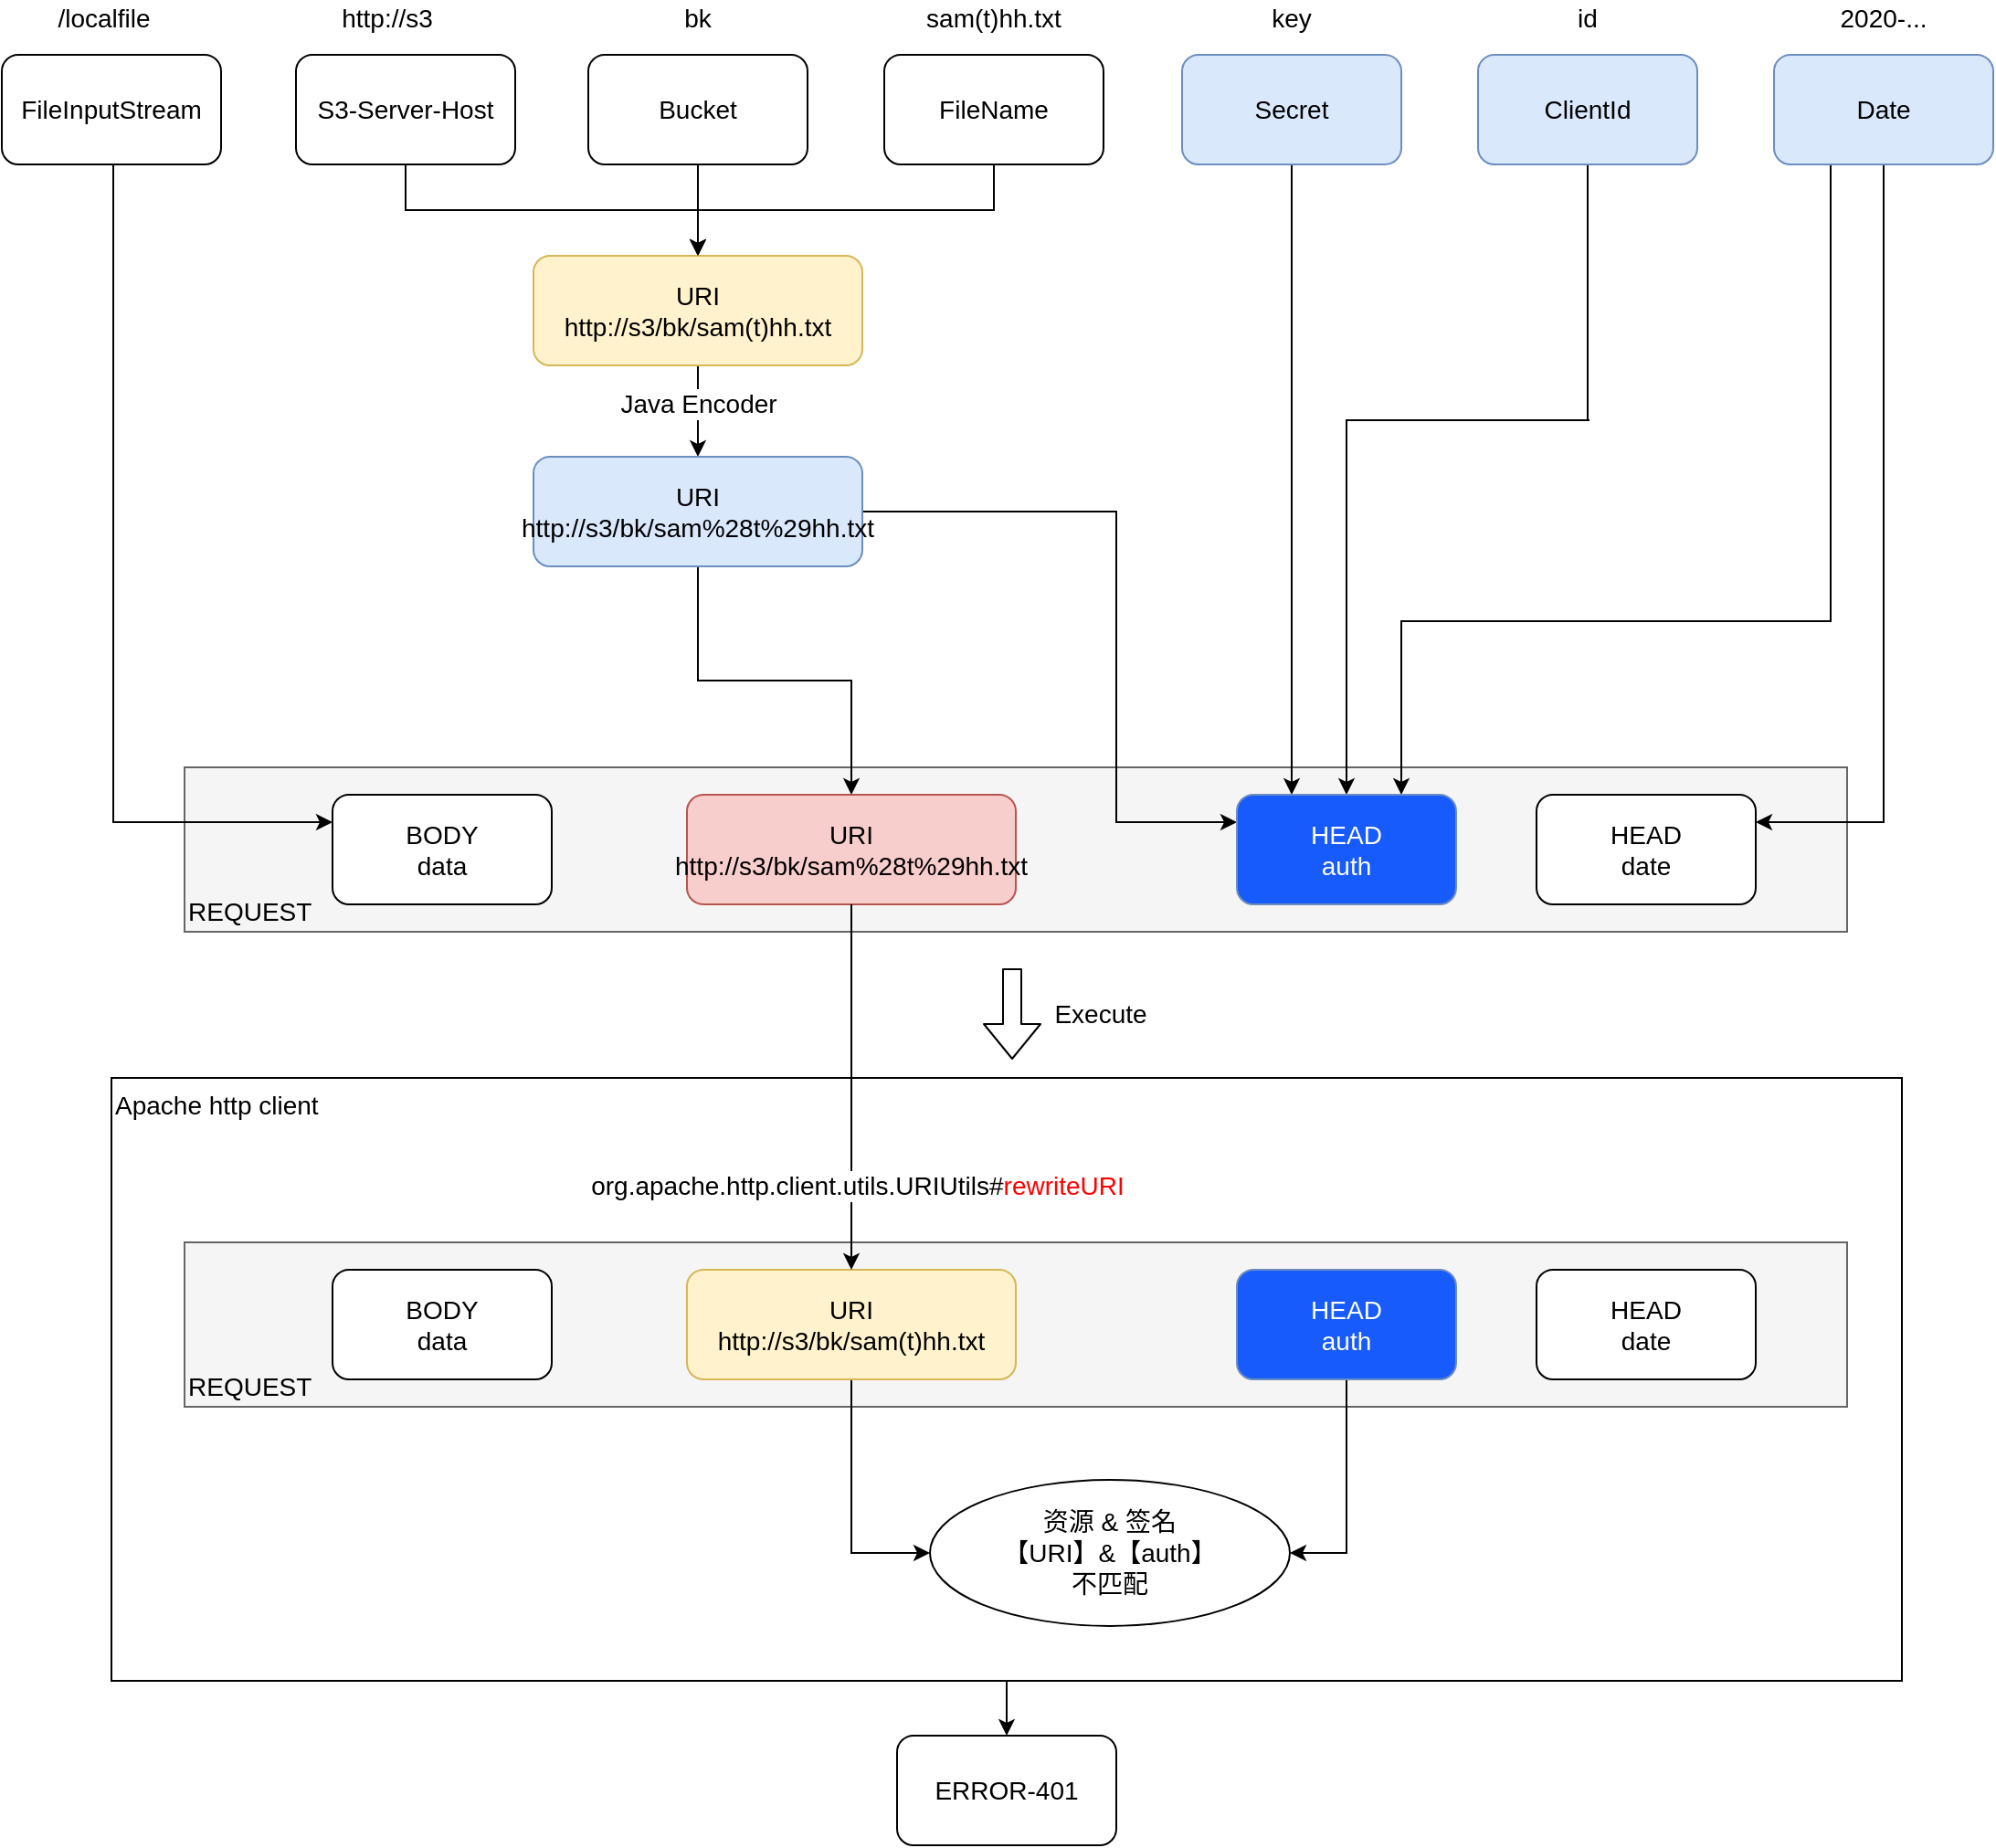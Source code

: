 <mxfile version="11.1.4" type="device"><diagram id="VpIL2xg5wXxVqDhZMNsz" name="第 1 页"><mxGraphModel dx="1773" dy="682" grid="1" gridSize="10" guides="1" tooltips="1" connect="1" arrows="1" fold="1" page="1" pageScale="1" pageWidth="827" pageHeight="1169" math="0" shadow="0"><root><mxCell id="0"/><mxCell id="1" parent="0"/><mxCell id="QSvrq7b1ClCpJdd-MRnI-1" value="" style="edgeStyle=orthogonalEdgeStyle;rounded=0;html=1;exitX=0.5;exitY=1;entryX=0.5;entryY=0;endArrow=classic;endFill=1;jettySize=auto;orthogonalLoop=1;fontSize=14;fontColor=#000000;align=center;" edge="1" parent="1" source="QSvrq7b1ClCpJdd-MRnI-2" target="QSvrq7b1ClCpJdd-MRnI-46"><mxGeometry relative="1" as="geometry"/></mxCell><mxCell id="QSvrq7b1ClCpJdd-MRnI-2" value="&lt;div style=&quot;text-align: left&quot;&gt;&lt;font style=&quot;font-size: 14px;&quot;&gt;Apache http client&lt;/font&gt;&lt;br&gt;&lt;/div&gt;" style="rounded=0;whiteSpace=wrap;html=1;align=left;verticalAlign=top;fontSize=14;" vertex="1" parent="1"><mxGeometry x="-190" y="630" width="980" height="330" as="geometry"/></mxCell><mxCell id="QSvrq7b1ClCpJdd-MRnI-3" value="&lt;div style=&quot;text-align: left&quot;&gt;REQUEST&lt;/div&gt;" style="rounded=0;whiteSpace=wrap;html=1;align=left;verticalAlign=bottom;fillColor=#f5f5f5;strokeColor=#666666;fontSize=14;" vertex="1" parent="1"><mxGeometry x="-150" y="460" width="910" height="90" as="geometry"/></mxCell><mxCell id="QSvrq7b1ClCpJdd-MRnI-4" value="" style="edgeStyle=orthogonalEdgeStyle;rounded=0;html=1;exitX=0.5;exitY=1;entryX=0;entryY=0.25;endArrow=classic;endFill=1;jettySize=auto;orthogonalLoop=1;align=center;fontSize=14;" edge="1" parent="1" source="QSvrq7b1ClCpJdd-MRnI-5" target="QSvrq7b1ClCpJdd-MRnI-32"><mxGeometry relative="1" as="geometry"><Array as="points"><mxPoint x="-189" y="490"/></Array></mxGeometry></mxCell><mxCell id="QSvrq7b1ClCpJdd-MRnI-5" value="FileInputStream" style="rounded=1;whiteSpace=wrap;html=1;align=center;fontSize=14;" vertex="1" parent="1"><mxGeometry x="-250" y="70" width="120" height="60" as="geometry"/></mxCell><mxCell id="QSvrq7b1ClCpJdd-MRnI-6" value="" style="edgeStyle=orthogonalEdgeStyle;rounded=0;html=1;exitX=0.5;exitY=1;entryX=1;entryY=0.25;endArrow=classic;endFill=1;jettySize=auto;orthogonalLoop=1;align=center;fontSize=14;" edge="1" parent="1" source="QSvrq7b1ClCpJdd-MRnI-8" target="QSvrq7b1ClCpJdd-MRnI-33"><mxGeometry relative="1" as="geometry"><Array as="points"><mxPoint x="780" y="490"/></Array></mxGeometry></mxCell><mxCell id="QSvrq7b1ClCpJdd-MRnI-7" value="" style="edgeStyle=orthogonalEdgeStyle;rounded=0;html=1;exitX=0.25;exitY=1;entryX=0.75;entryY=0;endArrow=classic;endFill=1;jettySize=auto;orthogonalLoop=1;align=center;fontSize=14;" edge="1" parent="1" source="QSvrq7b1ClCpJdd-MRnI-8" target="QSvrq7b1ClCpJdd-MRnI-34"><mxGeometry relative="1" as="geometry"><Array as="points"><mxPoint x="751" y="380"/><mxPoint x="516" y="380"/></Array></mxGeometry></mxCell><mxCell id="QSvrq7b1ClCpJdd-MRnI-8" value="Date" style="rounded=1;whiteSpace=wrap;html=1;align=center;fillColor=#dae8fc;strokeColor=#6c8ebf;fontSize=14;" vertex="1" parent="1"><mxGeometry x="720" y="70" width="120" height="60" as="geometry"/></mxCell><mxCell id="QSvrq7b1ClCpJdd-MRnI-9" value="" style="edgeStyle=orthogonalEdgeStyle;rounded=0;html=1;exitX=0.5;exitY=1;entryX=0.25;entryY=0;endArrow=classic;endFill=1;jettySize=auto;orthogonalLoop=1;align=center;fontSize=14;" edge="1" parent="1" source="QSvrq7b1ClCpJdd-MRnI-10" target="QSvrq7b1ClCpJdd-MRnI-34"><mxGeometry relative="1" as="geometry"><Array as="points"><mxPoint x="456" y="350"/><mxPoint x="456" y="350"/></Array></mxGeometry></mxCell><mxCell id="QSvrq7b1ClCpJdd-MRnI-10" value="Secret" style="rounded=1;whiteSpace=wrap;html=1;align=center;fillColor=#dae8fc;strokeColor=#6c8ebf;fontSize=14;" vertex="1" parent="1"><mxGeometry x="396" y="70" width="120" height="60" as="geometry"/></mxCell><mxCell id="QSvrq7b1ClCpJdd-MRnI-11" value="" style="edgeStyle=orthogonalEdgeStyle;rounded=0;html=1;exitX=0.5;exitY=1;entryX=0.5;entryY=0;endArrow=classic;endFill=1;jettySize=auto;orthogonalLoop=1;align=center;fontSize=14;" edge="1" parent="1" source="QSvrq7b1ClCpJdd-MRnI-12" target="QSvrq7b1ClCpJdd-MRnI-34"><mxGeometry relative="1" as="geometry"><Array as="points"><mxPoint x="619" y="270"/><mxPoint x="487" y="270"/></Array></mxGeometry></mxCell><mxCell id="QSvrq7b1ClCpJdd-MRnI-12" value="ClientId" style="rounded=1;whiteSpace=wrap;html=1;align=center;fillColor=#dae8fc;strokeColor=#6c8ebf;fontSize=14;" vertex="1" parent="1"><mxGeometry x="558" y="70" width="120" height="60" as="geometry"/></mxCell><mxCell id="QSvrq7b1ClCpJdd-MRnI-13" value="" style="edgeStyle=orthogonalEdgeStyle;rounded=0;html=1;exitX=0.5;exitY=1;entryX=0.5;entryY=0;endArrow=classic;endFill=1;jettySize=auto;orthogonalLoop=1;align=center;fontSize=14;" edge="1" parent="1" source="QSvrq7b1ClCpJdd-MRnI-14" target="QSvrq7b1ClCpJdd-MRnI-19"><mxGeometry relative="1" as="geometry"/></mxCell><mxCell id="QSvrq7b1ClCpJdd-MRnI-14" value="FileName" style="rounded=1;whiteSpace=wrap;html=1;align=center;fontSize=14;" vertex="1" parent="1"><mxGeometry x="233" y="70" width="120" height="60" as="geometry"/></mxCell><mxCell id="QSvrq7b1ClCpJdd-MRnI-15" value="" style="edgeStyle=orthogonalEdgeStyle;rounded=0;html=1;endArrow=classic;endFill=1;jettySize=auto;orthogonalLoop=1;align=center;fontSize=14;" edge="1" parent="1" source="QSvrq7b1ClCpJdd-MRnI-16" target="QSvrq7b1ClCpJdd-MRnI-19"><mxGeometry relative="1" as="geometry"/></mxCell><mxCell id="QSvrq7b1ClCpJdd-MRnI-16" value="&lt;span&gt;Bucket&lt;/span&gt;" style="rounded=1;whiteSpace=wrap;html=1;align=center;fontSize=14;" vertex="1" parent="1"><mxGeometry x="71" y="70" width="120" height="60" as="geometry"/></mxCell><mxCell id="QSvrq7b1ClCpJdd-MRnI-17" value="" style="edgeStyle=orthogonalEdgeStyle;rounded=0;html=1;endArrow=classic;endFill=1;jettySize=auto;orthogonalLoop=1;align=center;fontSize=14;" edge="1" parent="1" source="QSvrq7b1ClCpJdd-MRnI-19" target="QSvrq7b1ClCpJdd-MRnI-22"><mxGeometry relative="1" as="geometry"/></mxCell><mxCell id="QSvrq7b1ClCpJdd-MRnI-18" value="Java Encoder" style="text;html=1;resizable=0;points=[];align=center;verticalAlign=middle;labelBackgroundColor=#ffffff;fontSize=14;" vertex="1" connectable="0" parent="QSvrq7b1ClCpJdd-MRnI-17"><mxGeometry x="-0.16" relative="1" as="geometry"><mxPoint as="offset"/></mxGeometry></mxCell><mxCell id="QSvrq7b1ClCpJdd-MRnI-19" value="URI&lt;div&gt;http://s3/bk/&lt;span&gt;sam(t)hh.txt&lt;/span&gt;&lt;/div&gt;" style="rounded=1;whiteSpace=wrap;html=1;align=center;fillColor=#fff2cc;strokeColor=#d6b656;fontSize=14;" vertex="1" parent="1"><mxGeometry x="41" y="180" width="180" height="60" as="geometry"/></mxCell><mxCell id="QSvrq7b1ClCpJdd-MRnI-20" value="" style="edgeStyle=orthogonalEdgeStyle;rounded=0;html=1;exitX=1;exitY=0.5;entryX=0;entryY=0.25;endArrow=classic;endFill=1;jettySize=auto;orthogonalLoop=1;align=center;fontSize=14;" edge="1" parent="1" source="QSvrq7b1ClCpJdd-MRnI-22" target="QSvrq7b1ClCpJdd-MRnI-34"><mxGeometry relative="1" as="geometry"><Array as="points"><mxPoint x="360" y="320"/><mxPoint x="360" y="490"/></Array></mxGeometry></mxCell><mxCell id="QSvrq7b1ClCpJdd-MRnI-21" value="" style="edgeStyle=orthogonalEdgeStyle;rounded=0;html=1;exitX=0.5;exitY=1;entryX=0.5;entryY=0;endArrow=classic;endFill=1;jettySize=auto;orthogonalLoop=1;align=center;fontSize=14;" edge="1" parent="1" source="QSvrq7b1ClCpJdd-MRnI-22" target="QSvrq7b1ClCpJdd-MRnI-35"><mxGeometry relative="1" as="geometry"/></mxCell><mxCell id="QSvrq7b1ClCpJdd-MRnI-22" value="&lt;div&gt;URI&lt;/div&gt;&lt;div&gt;http://s3/bk/&lt;span&gt;sam%28t%29hh.txt&lt;/span&gt;&lt;/div&gt;" style="rounded=1;whiteSpace=wrap;html=1;align=center;fillColor=#dae8fc;strokeColor=#6c8ebf;fontSize=14;" vertex="1" parent="1"><mxGeometry x="41" y="290" width="180" height="60" as="geometry"/></mxCell><mxCell id="QSvrq7b1ClCpJdd-MRnI-23" value="" style="edgeStyle=orthogonalEdgeStyle;rounded=0;html=1;exitX=0.5;exitY=1;entryX=0.5;entryY=0;endArrow=classic;endFill=1;jettySize=auto;orthogonalLoop=1;align=center;fontSize=14;" edge="1" parent="1" source="QSvrq7b1ClCpJdd-MRnI-24" target="QSvrq7b1ClCpJdd-MRnI-19"><mxGeometry relative="1" as="geometry"/></mxCell><mxCell id="QSvrq7b1ClCpJdd-MRnI-24" value="S3-Server-Host" style="rounded=1;whiteSpace=wrap;html=1;align=center;fontSize=14;" vertex="1" parent="1"><mxGeometry x="-89" y="70" width="120" height="60" as="geometry"/></mxCell><mxCell id="QSvrq7b1ClCpJdd-MRnI-25" value="http://s3" style="text;html=1;strokeColor=none;fillColor=none;align=center;verticalAlign=middle;whiteSpace=wrap;rounded=0;fontSize=14;" vertex="1" parent="1"><mxGeometry x="-59" y="40" width="40" height="20" as="geometry"/></mxCell><mxCell id="QSvrq7b1ClCpJdd-MRnI-26" value="bk" style="text;html=1;strokeColor=none;fillColor=none;align=center;verticalAlign=middle;whiteSpace=wrap;rounded=0;fontSize=14;" vertex="1" parent="1"><mxGeometry x="111" y="40" width="40" height="20" as="geometry"/></mxCell><mxCell id="QSvrq7b1ClCpJdd-MRnI-27" value="sam(t)hh.txt" style="text;html=1;strokeColor=none;fillColor=none;align=center;verticalAlign=middle;whiteSpace=wrap;rounded=0;fontSize=14;" vertex="1" parent="1"><mxGeometry x="273" y="40" width="40" height="20" as="geometry"/></mxCell><mxCell id="QSvrq7b1ClCpJdd-MRnI-28" value="/localfile" style="text;html=1;strokeColor=none;fillColor=none;align=center;verticalAlign=middle;whiteSpace=wrap;rounded=0;fontSize=14;" vertex="1" parent="1"><mxGeometry x="-214" y="40" width="40" height="20" as="geometry"/></mxCell><mxCell id="QSvrq7b1ClCpJdd-MRnI-29" value="2020-..." style="text;html=1;strokeColor=none;fillColor=none;align=center;verticalAlign=middle;whiteSpace=wrap;rounded=0;fontSize=14;" vertex="1" parent="1"><mxGeometry x="760" y="40" width="40" height="20" as="geometry"/></mxCell><mxCell id="QSvrq7b1ClCpJdd-MRnI-30" value="key" style="text;html=1;strokeColor=none;fillColor=none;align=center;verticalAlign=middle;whiteSpace=wrap;rounded=0;fontSize=14;" vertex="1" parent="1"><mxGeometry x="436" y="40" width="40" height="20" as="geometry"/></mxCell><mxCell id="QSvrq7b1ClCpJdd-MRnI-31" value="id" style="text;html=1;strokeColor=none;fillColor=none;align=center;verticalAlign=middle;whiteSpace=wrap;rounded=0;fontSize=14;" vertex="1" parent="1"><mxGeometry x="598" y="40" width="40" height="20" as="geometry"/></mxCell><mxCell id="QSvrq7b1ClCpJdd-MRnI-32" value="BODY&lt;div&gt;data&lt;/div&gt;" style="rounded=1;whiteSpace=wrap;html=1;align=center;fontSize=14;" vertex="1" parent="1"><mxGeometry x="-69" y="475" width="120" height="60" as="geometry"/></mxCell><mxCell id="QSvrq7b1ClCpJdd-MRnI-33" value="HEAD&lt;div&gt;date&lt;/div&gt;" style="rounded=1;whiteSpace=wrap;html=1;align=center;fontSize=14;" vertex="1" parent="1"><mxGeometry x="590" y="475" width="120" height="60" as="geometry"/></mxCell><mxCell id="QSvrq7b1ClCpJdd-MRnI-34" value="HEAD&lt;div&gt;auth&lt;/div&gt;" style="rounded=1;whiteSpace=wrap;html=1;align=center;fillColor=#175BFC;strokeColor=#6c8ebf;fontColor=#FFFFFF;fontSize=14;" vertex="1" parent="1"><mxGeometry x="426" y="475" width="120" height="60" as="geometry"/></mxCell><mxCell id="QSvrq7b1ClCpJdd-MRnI-35" value="&lt;div&gt;URI&lt;/div&gt;&lt;div&gt;http://s3/bk/&lt;span&gt;sam%28t%29hh.txt&lt;/span&gt;&lt;/div&gt;" style="rounded=1;whiteSpace=wrap;html=1;align=center;fillColor=#f8cecc;strokeColor=#b85450;fontSize=14;" vertex="1" parent="1"><mxGeometry x="125" y="475" width="180" height="60" as="geometry"/></mxCell><mxCell id="QSvrq7b1ClCpJdd-MRnI-36" value="" style="shape=flexArrow;endArrow=classic;html=1;fillColor=#ffffff;align=center;fontSize=14;" edge="1" parent="1"><mxGeometry width="50" height="50" relative="1" as="geometry"><mxPoint x="303" y="570" as="sourcePoint"/><mxPoint x="303" y="620" as="targetPoint"/></mxGeometry></mxCell><mxCell id="QSvrq7b1ClCpJdd-MRnI-37" value="Execute" style="text;html=1;strokeColor=none;fillColor=none;align=center;verticalAlign=middle;whiteSpace=wrap;rounded=0;fontSize=14;" vertex="1" parent="1"><mxGeometry x="323" y="585" width="57" height="20" as="geometry"/></mxCell><mxCell id="QSvrq7b1ClCpJdd-MRnI-38" value="&lt;div style=&quot;text-align: left&quot;&gt;REQUEST&lt;/div&gt;" style="rounded=0;whiteSpace=wrap;html=1;align=left;verticalAlign=bottom;fillColor=#f5f5f5;strokeColor=#666666;fontSize=14;" vertex="1" parent="1"><mxGeometry x="-150" y="720" width="910" height="90" as="geometry"/></mxCell><mxCell id="QSvrq7b1ClCpJdd-MRnI-39" value="BODY&lt;div&gt;data&lt;/div&gt;" style="rounded=1;whiteSpace=wrap;html=1;align=center;fontSize=14;" vertex="1" parent="1"><mxGeometry x="-69" y="735" width="120" height="60" as="geometry"/></mxCell><mxCell id="QSvrq7b1ClCpJdd-MRnI-40" value="HEAD&lt;div&gt;date&lt;/div&gt;" style="rounded=1;whiteSpace=wrap;html=1;align=center;fontSize=14;" vertex="1" parent="1"><mxGeometry x="590" y="735" width="120" height="60" as="geometry"/></mxCell><mxCell id="QSvrq7b1ClCpJdd-MRnI-41" value="" style="edgeStyle=orthogonalEdgeStyle;rounded=0;html=1;exitX=0.5;exitY=1;entryX=1;entryY=0.5;endArrow=classic;endFill=1;jettySize=auto;orthogonalLoop=1;fontSize=14;fontColor=#000000;align=center;" edge="1" parent="1" source="QSvrq7b1ClCpJdd-MRnI-42" target="QSvrq7b1ClCpJdd-MRnI-45"><mxGeometry relative="1" as="geometry"/></mxCell><mxCell id="QSvrq7b1ClCpJdd-MRnI-42" value="HEAD&lt;div&gt;auth&lt;/div&gt;" style="rounded=1;whiteSpace=wrap;html=1;align=center;fillColor=#175BFC;strokeColor=#6c8ebf;fontColor=#FFFFFF;fontSize=14;" vertex="1" parent="1"><mxGeometry x="426" y="735" width="120" height="60" as="geometry"/></mxCell><mxCell id="QSvrq7b1ClCpJdd-MRnI-43" value="" style="edgeStyle=orthogonalEdgeStyle;rounded=0;html=1;exitX=0.5;exitY=1;entryX=0;entryY=0.5;endArrow=classic;endFill=1;jettySize=auto;orthogonalLoop=1;fontSize=14;fontColor=#000000;align=center;" edge="1" parent="1" source="QSvrq7b1ClCpJdd-MRnI-44" target="QSvrq7b1ClCpJdd-MRnI-45"><mxGeometry relative="1" as="geometry"/></mxCell><mxCell id="QSvrq7b1ClCpJdd-MRnI-44" value="&lt;div&gt;URI&lt;/div&gt;&lt;div&gt;http://s3/bk/sam(t)hh.txt&lt;br&gt;&lt;/div&gt;" style="rounded=1;whiteSpace=wrap;html=1;align=center;fillColor=#fff2cc;strokeColor=#d6b656;fontSize=14;" vertex="1" parent="1"><mxGeometry x="125" y="735" width="180" height="60" as="geometry"/></mxCell><mxCell id="QSvrq7b1ClCpJdd-MRnI-45" value="资源 &amp;amp;&amp;nbsp;&lt;span&gt;签名&lt;br&gt;&lt;/span&gt;&lt;div&gt;&lt;span&gt;【URI】&amp;amp;&lt;/span&gt;&lt;span&gt;【auth】&lt;/span&gt;&lt;/div&gt;&lt;div&gt;&lt;span&gt;不匹配&lt;/span&gt;&lt;/div&gt;" style="ellipse;whiteSpace=wrap;html=1;fillColor=none;fontSize=14;fontColor=#000000;align=center;" vertex="1" parent="1"><mxGeometry x="258" y="850" width="197" height="80" as="geometry"/></mxCell><mxCell id="QSvrq7b1ClCpJdd-MRnI-46" value="ERROR-401" style="rounded=1;whiteSpace=wrap;html=1;fillColor=none;fontSize=14;fontColor=#000000;align=center;" vertex="1" parent="1"><mxGeometry x="240" y="990" width="120" height="60" as="geometry"/></mxCell><mxCell id="QSvrq7b1ClCpJdd-MRnI-47" value="" style="edgeStyle=orthogonalEdgeStyle;rounded=0;html=1;exitX=0.5;exitY=1;entryX=0.5;entryY=0;endArrow=classic;endFill=1;jettySize=auto;orthogonalLoop=1;fontSize=14;fontColor=#000000;align=center;" edge="1" parent="1" source="QSvrq7b1ClCpJdd-MRnI-35" target="QSvrq7b1ClCpJdd-MRnI-44"><mxGeometry relative="1" as="geometry"/></mxCell><mxCell id="QSvrq7b1ClCpJdd-MRnI-48" value="org.apache.http.client.utils.URIUtils#&lt;font color=&quot;#ff0000&quot; style=&quot;font-size: 14px;&quot;&gt;rewriteURI&lt;/font&gt;" style="text;html=1;resizable=0;points=[];align=center;verticalAlign=middle;labelBackgroundColor=#ffffff;fontSize=14;fontColor=#000000;" vertex="1" connectable="0" parent="QSvrq7b1ClCpJdd-MRnI-47"><mxGeometry x="0.533" y="3" relative="1" as="geometry"><mxPoint as="offset"/></mxGeometry></mxCell></root></mxGraphModel></diagram></mxfile>